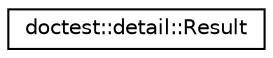 digraph "Graphical Class Hierarchy"
{
  edge [fontname="Helvetica",fontsize="10",labelfontname="Helvetica",labelfontsize="10"];
  node [fontname="Helvetica",fontsize="10",shape=record];
  rankdir="LR";
  Node0 [label="doctest::detail::Result",height=0.2,width=0.4,color="black", fillcolor="white", style="filled",URL="$structdoctest_1_1detail_1_1Result.html"];
}
